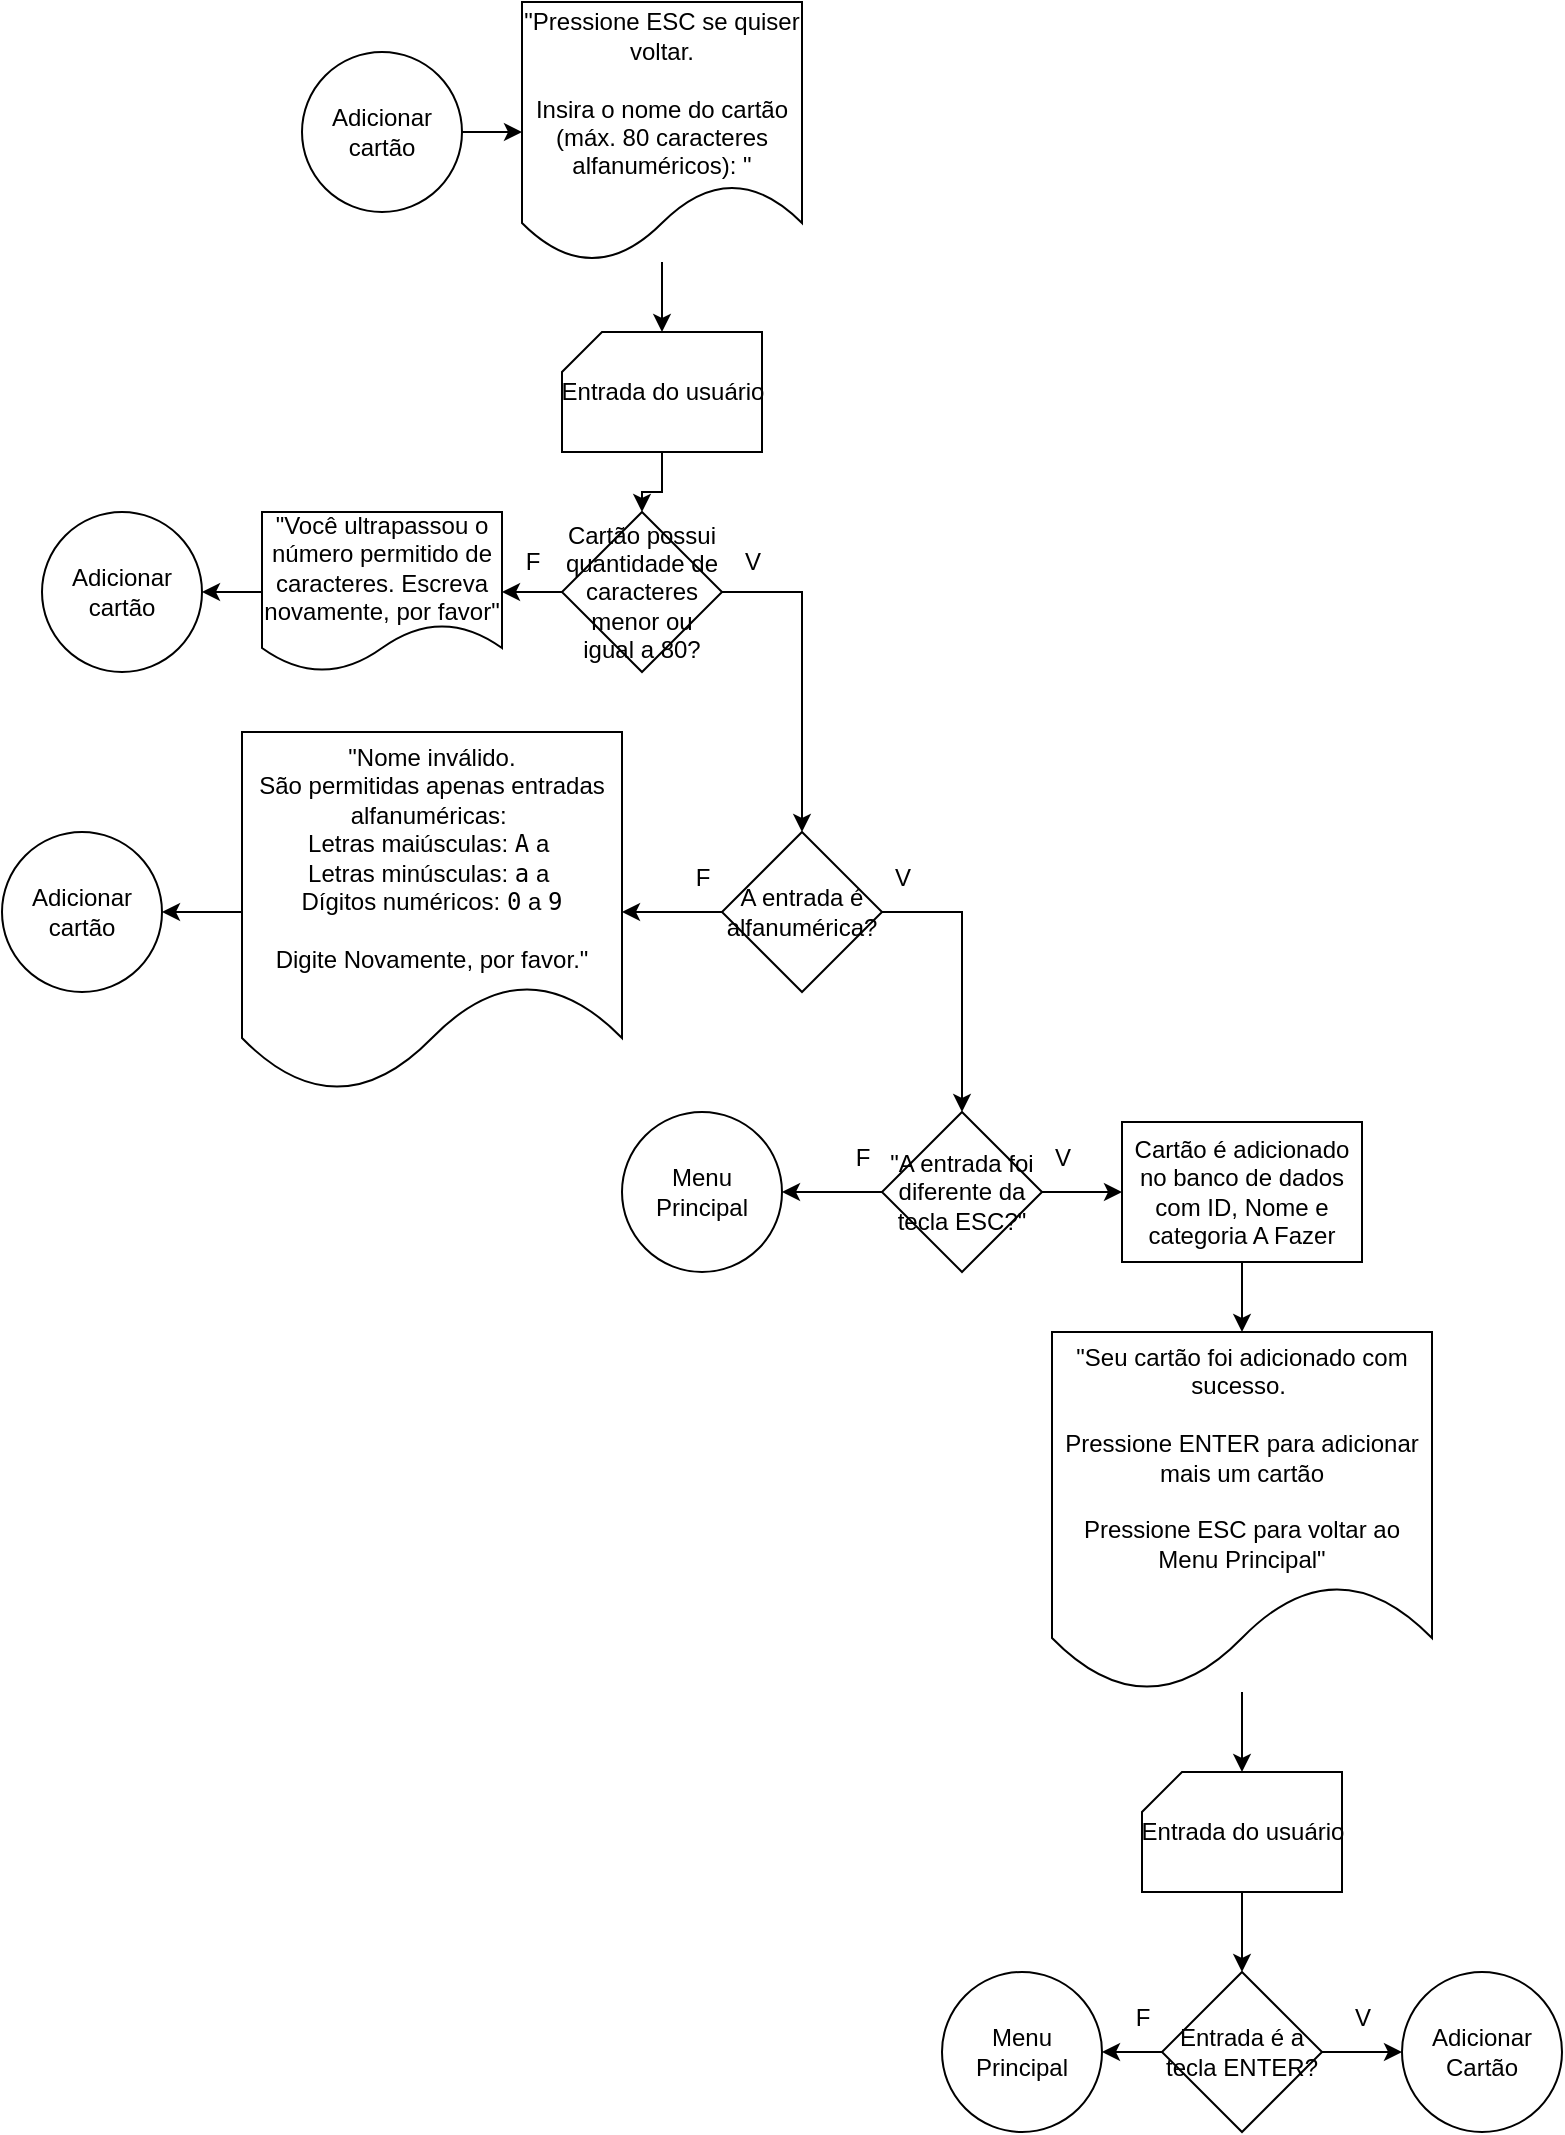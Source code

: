 <mxfile version="27.0.9">
  <diagram name="Página-1" id="KBA8oNWjk2p-g_KnEva4">
    <mxGraphModel dx="1042" dy="660" grid="1" gridSize="10" guides="1" tooltips="1" connect="1" arrows="1" fold="1" page="1" pageScale="1" pageWidth="1169" pageHeight="1654" math="0" shadow="0">
      <root>
        <mxCell id="0" />
        <mxCell id="1" parent="0" />
        <mxCell id="MT8bY2ywJeFq0EqXuJLi-3" style="edgeStyle=orthogonalEdgeStyle;rounded=0;orthogonalLoop=1;jettySize=auto;html=1;exitX=1;exitY=0.5;exitDx=0;exitDy=0;entryX=0;entryY=0.5;entryDx=0;entryDy=0;" parent="1" source="MT8bY2ywJeFq0EqXuJLi-1" target="MT8bY2ywJeFq0EqXuJLi-2" edge="1">
          <mxGeometry relative="1" as="geometry" />
        </mxCell>
        <mxCell id="MT8bY2ywJeFq0EqXuJLi-1" value="Adicionar cartão" style="ellipse;whiteSpace=wrap;html=1;aspect=fixed;" parent="1" vertex="1">
          <mxGeometry x="160" y="180" width="80" height="80" as="geometry" />
        </mxCell>
        <mxCell id="MT8bY2ywJeFq0EqXuJLi-10" value="" style="edgeStyle=orthogonalEdgeStyle;rounded=0;orthogonalLoop=1;jettySize=auto;html=1;" parent="1" source="MT8bY2ywJeFq0EqXuJLi-2" target="MT8bY2ywJeFq0EqXuJLi-9" edge="1">
          <mxGeometry relative="1" as="geometry" />
        </mxCell>
        <mxCell id="MT8bY2ywJeFq0EqXuJLi-2" value="&quot;Pressione ESC se quiser voltar.&lt;div&gt;&lt;br&gt;&lt;/div&gt;&lt;div&gt;Insira o nome do cartão (máx. 80 caracteres alfanuméricos):&amp;nbsp;&lt;span style=&quot;background-color: transparent; color: light-dark(rgb(0, 0, 0), rgb(255, 255, 255));&quot;&gt;&quot;&lt;/span&gt;&lt;/div&gt;" style="shape=document;whiteSpace=wrap;html=1;boundedLbl=1;" parent="1" vertex="1">
          <mxGeometry x="270" y="155" width="140" height="130" as="geometry" />
        </mxCell>
        <mxCell id="MT8bY2ywJeFq0EqXuJLi-6" value="" style="edgeStyle=orthogonalEdgeStyle;rounded=0;orthogonalLoop=1;jettySize=auto;html=1;" parent="1" source="MT8bY2ywJeFq0EqXuJLi-4" target="MT8bY2ywJeFq0EqXuJLi-5" edge="1">
          <mxGeometry relative="1" as="geometry" />
        </mxCell>
        <mxCell id="MT8bY2ywJeFq0EqXuJLi-15" style="edgeStyle=orthogonalEdgeStyle;rounded=0;orthogonalLoop=1;jettySize=auto;html=1;exitX=1;exitY=0.5;exitDx=0;exitDy=0;entryX=0.5;entryY=0;entryDx=0;entryDy=0;" parent="1" source="MT8bY2ywJeFq0EqXuJLi-4" target="MT8bY2ywJeFq0EqXuJLi-14" edge="1">
          <mxGeometry relative="1" as="geometry" />
        </mxCell>
        <mxCell id="MT8bY2ywJeFq0EqXuJLi-4" value="Cartão possui quantidade de caracteres menor ou igual a 80?" style="rhombus;whiteSpace=wrap;html=1;" parent="1" vertex="1">
          <mxGeometry x="290" y="410" width="80" height="80" as="geometry" />
        </mxCell>
        <mxCell id="MT8bY2ywJeFq0EqXuJLi-8" style="edgeStyle=orthogonalEdgeStyle;rounded=0;orthogonalLoop=1;jettySize=auto;html=1;exitX=0;exitY=0.5;exitDx=0;exitDy=0;entryX=1;entryY=0.5;entryDx=0;entryDy=0;" parent="1" source="MT8bY2ywJeFq0EqXuJLi-5" target="MT8bY2ywJeFq0EqXuJLi-7" edge="1">
          <mxGeometry relative="1" as="geometry" />
        </mxCell>
        <mxCell id="MT8bY2ywJeFq0EqXuJLi-5" value="&quot;Você ultrapassou o número permitido de caracteres. Escreva novamente, por favor&quot;" style="shape=document;whiteSpace=wrap;html=1;boundedLbl=1;" parent="1" vertex="1">
          <mxGeometry x="140" y="410" width="120" height="80" as="geometry" />
        </mxCell>
        <mxCell id="MT8bY2ywJeFq0EqXuJLi-7" value="Adicionar cartão" style="ellipse;whiteSpace=wrap;html=1;aspect=fixed;" parent="1" vertex="1">
          <mxGeometry x="30" y="410" width="80" height="80" as="geometry" />
        </mxCell>
        <mxCell id="MT8bY2ywJeFq0EqXuJLi-11" value="" style="edgeStyle=orthogonalEdgeStyle;rounded=0;orthogonalLoop=1;jettySize=auto;html=1;" parent="1" source="MT8bY2ywJeFq0EqXuJLi-9" target="MT8bY2ywJeFq0EqXuJLi-4" edge="1">
          <mxGeometry relative="1" as="geometry" />
        </mxCell>
        <mxCell id="MT8bY2ywJeFq0EqXuJLi-9" value="" style="verticalLabelPosition=bottom;verticalAlign=top;html=1;shape=card;whiteSpace=wrap;size=20;arcSize=12;" parent="1" vertex="1">
          <mxGeometry x="290" y="320" width="100" height="60" as="geometry" />
        </mxCell>
        <mxCell id="MT8bY2ywJeFq0EqXuJLi-12" value="Entrada do usuário" style="text;html=1;align=center;verticalAlign=middle;resizable=0;points=[];autosize=1;strokeColor=none;fillColor=none;" parent="1" vertex="1">
          <mxGeometry x="280" y="335" width="120" height="30" as="geometry" />
        </mxCell>
        <mxCell id="MT8bY2ywJeFq0EqXuJLi-13" value="F" style="text;html=1;align=center;verticalAlign=middle;resizable=0;points=[];autosize=1;strokeColor=none;fillColor=none;" parent="1" vertex="1">
          <mxGeometry x="260" y="420" width="30" height="30" as="geometry" />
        </mxCell>
        <mxCell id="MT8bY2ywJeFq0EqXuJLi-17" value="" style="edgeStyle=orthogonalEdgeStyle;rounded=0;orthogonalLoop=1;jettySize=auto;html=1;" parent="1" source="MT8bY2ywJeFq0EqXuJLi-14" target="MT8bY2ywJeFq0EqXuJLi-16" edge="1">
          <mxGeometry relative="1" as="geometry" />
        </mxCell>
        <mxCell id="MT8bY2ywJeFq0EqXuJLi-21" style="edgeStyle=orthogonalEdgeStyle;rounded=0;orthogonalLoop=1;jettySize=auto;html=1;exitX=1;exitY=0.5;exitDx=0;exitDy=0;entryX=0.5;entryY=0;entryDx=0;entryDy=0;" parent="1" source="MT8bY2ywJeFq0EqXuJLi-14" target="MT8bY2ywJeFq0EqXuJLi-20" edge="1">
          <mxGeometry relative="1" as="geometry" />
        </mxCell>
        <mxCell id="MT8bY2ywJeFq0EqXuJLi-14" value="A entrada é alfanumérica?" style="rhombus;whiteSpace=wrap;html=1;" parent="1" vertex="1">
          <mxGeometry x="370" y="570" width="80" height="80" as="geometry" />
        </mxCell>
        <mxCell id="MT8bY2ywJeFq0EqXuJLi-19" value="" style="edgeStyle=orthogonalEdgeStyle;rounded=0;orthogonalLoop=1;jettySize=auto;html=1;" parent="1" source="MT8bY2ywJeFq0EqXuJLi-16" target="MT8bY2ywJeFq0EqXuJLi-18" edge="1">
          <mxGeometry relative="1" as="geometry" />
        </mxCell>
        <mxCell id="MT8bY2ywJeFq0EqXuJLi-16" value="&quot;Nome inválido.&lt;div&gt;São permitidas apenas entradas alfanuméricas:&amp;nbsp;&lt;div&gt;&lt;span style=&quot;background-color: transparent; color: light-dark(rgb(0, 0, 0), rgb(255, 255, 255));&quot;&gt;Letras maiúsculas: &lt;/span&gt;&lt;code style=&quot;background-color: transparent; color: light-dark(rgb(0, 0, 0), rgb(255, 255, 255));&quot; data-end=&quot;231&quot; data-start=&quot;228&quot;&gt;A&lt;/code&gt;&lt;span style=&quot;background-color: transparent; color: light-dark(rgb(0, 0, 0), rgb(255, 255, 255));&quot;&gt; a&amp;nbsp;&lt;/span&gt;&lt;/div&gt;&lt;div&gt;&lt;span style=&quot;background-color: transparent; color: light-dark(rgb(0, 0, 0), rgb(255, 255, 255));&quot;&gt;Letras minúsculas: &lt;/span&gt;&lt;code style=&quot;background-color: transparent; color: light-dark(rgb(0, 0, 0), rgb(255, 255, 255));&quot; data-end=&quot;262&quot; data-start=&quot;259&quot;&gt;a&lt;/code&gt;&lt;span style=&quot;background-color: transparent; color: light-dark(rgb(0, 0, 0), rgb(255, 255, 255));&quot;&gt; a&amp;nbsp;&lt;/span&gt;&lt;/div&gt;&lt;div&gt;&lt;span style=&quot;background-color: transparent; color: light-dark(rgb(0, 0, 0), rgb(255, 255, 255));&quot;&gt;Dígitos numéricos: &lt;/span&gt;&lt;code style=&quot;background-color: transparent; color: light-dark(rgb(0, 0, 0), rgb(255, 255, 255));&quot; data-end=&quot;293&quot; data-start=&quot;290&quot;&gt;0&lt;/code&gt;&lt;span style=&quot;background-color: transparent; color: light-dark(rgb(0, 0, 0), rgb(255, 255, 255));&quot;&gt; a &lt;/span&gt;&lt;code style=&quot;background-color: transparent; color: light-dark(rgb(0, 0, 0), rgb(255, 255, 255));&quot; data-end=&quot;299&quot; data-start=&quot;296&quot;&gt;9&lt;/code&gt;&lt;/div&gt;&lt;div&gt;&lt;br&gt;&lt;/div&gt;&lt;div&gt;Digite Novamente, por favor.&quot;&lt;/div&gt;&lt;/div&gt;" style="shape=document;whiteSpace=wrap;html=1;boundedLbl=1;" parent="1" vertex="1">
          <mxGeometry x="130" y="520" width="190" height="180" as="geometry" />
        </mxCell>
        <mxCell id="MT8bY2ywJeFq0EqXuJLi-18" value="Adicionar cartão" style="ellipse;whiteSpace=wrap;html=1;aspect=fixed;" parent="1" vertex="1">
          <mxGeometry x="10" y="570" width="80" height="80" as="geometry" />
        </mxCell>
        <mxCell id="MT8bY2ywJeFq0EqXuJLi-24" value="" style="edgeStyle=orthogonalEdgeStyle;rounded=0;orthogonalLoop=1;jettySize=auto;html=1;" parent="1" source="MT8bY2ywJeFq0EqXuJLi-20" target="MT8bY2ywJeFq0EqXuJLi-23" edge="1">
          <mxGeometry relative="1" as="geometry" />
        </mxCell>
        <mxCell id="MT8bY2ywJeFq0EqXuJLi-27" value="" style="edgeStyle=orthogonalEdgeStyle;rounded=0;orthogonalLoop=1;jettySize=auto;html=1;" parent="1" source="MT8bY2ywJeFq0EqXuJLi-20" target="MT8bY2ywJeFq0EqXuJLi-26" edge="1">
          <mxGeometry relative="1" as="geometry" />
        </mxCell>
        <mxCell id="MT8bY2ywJeFq0EqXuJLi-20" value="&quot;A entrada foi diferente da tecla ESC?&quot;" style="rhombus;whiteSpace=wrap;html=1;" parent="1" vertex="1">
          <mxGeometry x="450" y="710" width="80" height="80" as="geometry" />
        </mxCell>
        <mxCell id="MT8bY2ywJeFq0EqXuJLi-23" value="Menu Principal" style="ellipse;whiteSpace=wrap;html=1;aspect=fixed;" parent="1" vertex="1">
          <mxGeometry x="320" y="710" width="80" height="80" as="geometry" />
        </mxCell>
        <mxCell id="MT8bY2ywJeFq0EqXuJLi-32" value="" style="edgeStyle=orthogonalEdgeStyle;rounded=0;orthogonalLoop=1;jettySize=auto;html=1;" parent="1" source="MT8bY2ywJeFq0EqXuJLi-25" target="MT8bY2ywJeFq0EqXuJLi-29" edge="1">
          <mxGeometry relative="1" as="geometry" />
        </mxCell>
        <mxCell id="MT8bY2ywJeFq0EqXuJLi-25" value="&quot;Seu cartão foi adicionado com sucesso.&amp;nbsp;&lt;br&gt;&lt;br&gt;Pressione ENTER para adicionar mais um cartão&lt;br&gt;&lt;br&gt;Pressione ESC para voltar ao Menu Principal&quot;" style="shape=document;whiteSpace=wrap;html=1;boundedLbl=1;" parent="1" vertex="1">
          <mxGeometry x="535" y="820" width="190" height="180" as="geometry" />
        </mxCell>
        <mxCell id="MT8bY2ywJeFq0EqXuJLi-28" value="" style="edgeStyle=orthogonalEdgeStyle;rounded=0;orthogonalLoop=1;jettySize=auto;html=1;" parent="1" source="MT8bY2ywJeFq0EqXuJLi-26" target="MT8bY2ywJeFq0EqXuJLi-25" edge="1">
          <mxGeometry relative="1" as="geometry" />
        </mxCell>
        <mxCell id="MT8bY2ywJeFq0EqXuJLi-26" value="Cartão é adicionado no banco de dados com ID, Nome e categoria A Fazer" style="whiteSpace=wrap;html=1;" parent="1" vertex="1">
          <mxGeometry x="570" y="715" width="120" height="70" as="geometry" />
        </mxCell>
        <mxCell id="MT8bY2ywJeFq0EqXuJLi-29" value="" style="verticalLabelPosition=bottom;verticalAlign=top;html=1;shape=card;whiteSpace=wrap;size=20;arcSize=12;" parent="1" vertex="1">
          <mxGeometry x="580" y="1040" width="100" height="60" as="geometry" />
        </mxCell>
        <mxCell id="MT8bY2ywJeFq0EqXuJLi-38" value="" style="edgeStyle=orthogonalEdgeStyle;rounded=0;orthogonalLoop=1;jettySize=auto;html=1;exitX=0.5;exitY=1;exitDx=0;exitDy=0;exitPerimeter=0;" parent="1" source="MT8bY2ywJeFq0EqXuJLi-29" target="MT8bY2ywJeFq0EqXuJLi-33" edge="1">
          <mxGeometry relative="1" as="geometry" />
        </mxCell>
        <mxCell id="MT8bY2ywJeFq0EqXuJLi-30" value="Entrada do usuário" style="text;html=1;align=center;verticalAlign=middle;resizable=0;points=[];autosize=1;strokeColor=none;fillColor=none;" parent="1" vertex="1">
          <mxGeometry x="570" y="1055" width="120" height="30" as="geometry" />
        </mxCell>
        <mxCell id="MT8bY2ywJeFq0EqXuJLi-35" value="" style="edgeStyle=orthogonalEdgeStyle;rounded=0;orthogonalLoop=1;jettySize=auto;html=1;" parent="1" source="MT8bY2ywJeFq0EqXuJLi-33" target="MT8bY2ywJeFq0EqXuJLi-34" edge="1">
          <mxGeometry relative="1" as="geometry" />
        </mxCell>
        <mxCell id="MT8bY2ywJeFq0EqXuJLi-37" value="" style="edgeStyle=orthogonalEdgeStyle;rounded=0;orthogonalLoop=1;jettySize=auto;html=1;" parent="1" source="MT8bY2ywJeFq0EqXuJLi-33" target="MT8bY2ywJeFq0EqXuJLi-36" edge="1">
          <mxGeometry relative="1" as="geometry" />
        </mxCell>
        <mxCell id="MT8bY2ywJeFq0EqXuJLi-33" value="Entrada é a tecla ENTER?" style="rhombus;whiteSpace=wrap;html=1;" parent="1" vertex="1">
          <mxGeometry x="590" y="1140" width="80" height="80" as="geometry" />
        </mxCell>
        <mxCell id="MT8bY2ywJeFq0EqXuJLi-34" value="Adicionar Cartão" style="ellipse;whiteSpace=wrap;html=1;" parent="1" vertex="1">
          <mxGeometry x="710" y="1140" width="80" height="80" as="geometry" />
        </mxCell>
        <mxCell id="MT8bY2ywJeFq0EqXuJLi-36" value="Menu Principal" style="ellipse;whiteSpace=wrap;html=1;aspect=fixed;" parent="1" vertex="1">
          <mxGeometry x="480" y="1140" width="80" height="80" as="geometry" />
        </mxCell>
        <mxCell id="MT8bY2ywJeFq0EqXuJLi-39" value="V" style="text;html=1;align=center;verticalAlign=middle;resizable=0;points=[];autosize=1;strokeColor=none;fillColor=none;" parent="1" vertex="1">
          <mxGeometry x="675" y="1148" width="30" height="30" as="geometry" />
        </mxCell>
        <mxCell id="MT8bY2ywJeFq0EqXuJLi-40" value="F" style="text;html=1;align=center;verticalAlign=middle;resizable=0;points=[];autosize=1;strokeColor=none;fillColor=none;" parent="1" vertex="1">
          <mxGeometry x="565" y="1148" width="30" height="30" as="geometry" />
        </mxCell>
        <mxCell id="MT8bY2ywJeFq0EqXuJLi-41" value="F" style="text;html=1;align=center;verticalAlign=middle;resizable=0;points=[];autosize=1;strokeColor=none;fillColor=none;" parent="1" vertex="1">
          <mxGeometry x="425" y="718" width="30" height="30" as="geometry" />
        </mxCell>
        <mxCell id="MT8bY2ywJeFq0EqXuJLi-42" value="V" style="text;html=1;align=center;verticalAlign=middle;resizable=0;points=[];autosize=1;strokeColor=none;fillColor=none;" parent="1" vertex="1">
          <mxGeometry x="525" y="718" width="30" height="30" as="geometry" />
        </mxCell>
        <mxCell id="MT8bY2ywJeFq0EqXuJLi-43" value="V" style="text;html=1;align=center;verticalAlign=middle;resizable=0;points=[];autosize=1;strokeColor=none;fillColor=none;" parent="1" vertex="1">
          <mxGeometry x="445" y="578" width="30" height="30" as="geometry" />
        </mxCell>
        <mxCell id="MT8bY2ywJeFq0EqXuJLi-44" value="F" style="text;html=1;align=center;verticalAlign=middle;resizable=0;points=[];autosize=1;strokeColor=none;fillColor=none;" parent="1" vertex="1">
          <mxGeometry x="345" y="578" width="30" height="30" as="geometry" />
        </mxCell>
        <mxCell id="MT8bY2ywJeFq0EqXuJLi-45" value="V" style="text;html=1;align=center;verticalAlign=middle;resizable=0;points=[];autosize=1;strokeColor=none;fillColor=none;" parent="1" vertex="1">
          <mxGeometry x="370" y="420" width="30" height="30" as="geometry" />
        </mxCell>
      </root>
    </mxGraphModel>
  </diagram>
</mxfile>
